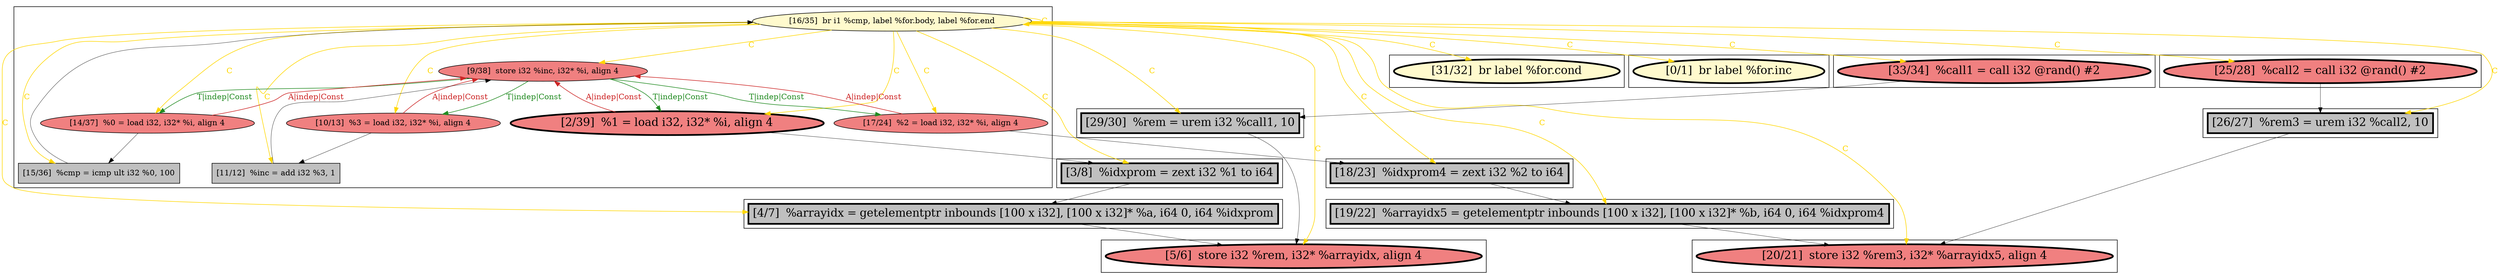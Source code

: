 
digraph G {



node338->node346 [style=solid,color=gold,label="C",penwidth=1.0,fontcolor=gold ]
node336->node337 [style=solid,color=forestgreen,label="T|indep|Const",penwidth=1.0,fontcolor=forestgreen ]
node341->node339 [style=solid,color=black,label="",penwidth=0.5,fontcolor=black ]
node338->node345 [style=solid,color=gold,label="C",penwidth=1.0,fontcolor=gold ]
node340->node335 [style=solid,color=black,label="",penwidth=0.5,fontcolor=black ]
node334->node336 [style=solid,color=firebrick3,label="A|indep|Const",penwidth=1.0,fontcolor=firebrick3 ]
node338->node338 [style=solid,color=gold,label="C",penwidth=1.0,fontcolor=gold ]
node338->node328 [style=solid,color=gold,label="C",penwidth=1.0,fontcolor=gold ]
node330->node333 [style=solid,color=black,label="",penwidth=0.5,fontcolor=black ]
node331->node330 [style=solid,color=black,label="",penwidth=0.5,fontcolor=black ]
node340->node336 [style=solid,color=firebrick3,label="A|indep|Const",penwidth=1.0,fontcolor=firebrick3 ]
node338->node331 [style=solid,color=gold,label="C",penwidth=1.0,fontcolor=gold ]
node338->node330 [style=solid,color=gold,label="C",penwidth=1.0,fontcolor=gold ]
node338->node333 [style=solid,color=gold,label="C",penwidth=1.0,fontcolor=gold ]
node337->node329 [style=solid,color=black,label="",penwidth=0.5,fontcolor=black ]
node338->node342 [style=solid,color=gold,label="C",penwidth=1.0,fontcolor=gold ]
node338->node327 [style=solid,color=gold,label="C",penwidth=1.0,fontcolor=gold ]
node329->node328 [style=solid,color=black,label="",penwidth=0.5,fontcolor=black ]
node339->node338 [style=solid,color=black,label="",penwidth=0.5,fontcolor=black ]
node338->node341 [style=solid,color=gold,label="C",penwidth=1.0,fontcolor=gold ]
node332->node345 [style=solid,color=black,label="",penwidth=0.5,fontcolor=black ]
node338->node334 [style=solid,color=gold,label="C",penwidth=1.0,fontcolor=gold ]
node335->node336 [style=solid,color=black,label="",penwidth=0.5,fontcolor=black ]
node338->node339 [style=solid,color=gold,label="C",penwidth=1.0,fontcolor=gold ]
node338->node344 [style=solid,color=gold,label="C",penwidth=1.0,fontcolor=gold ]
node338->node343 [style=solid,color=gold,label="C",penwidth=1.0,fontcolor=gold ]
node338->node337 [style=solid,color=gold,label="C",penwidth=1.0,fontcolor=gold ]
node328->node345 [style=solid,color=black,label="",penwidth=0.5,fontcolor=black ]
node338->node332 [style=solid,color=gold,label="C",penwidth=1.0,fontcolor=gold ]
node341->node336 [style=solid,color=firebrick3,label="A|indep|Const",penwidth=1.0,fontcolor=firebrick3 ]
node346->node344 [style=solid,color=black,label="",penwidth=0.5,fontcolor=black ]
node334->node331 [style=solid,color=black,label="",penwidth=0.5,fontcolor=black ]
node338->node340 [style=solid,color=gold,label="C",penwidth=1.0,fontcolor=gold ]
node338->node335 [style=solid,color=gold,label="C",penwidth=1.0,fontcolor=gold ]
node336->node340 [style=solid,color=forestgreen,label="T|indep|Const",penwidth=1.0,fontcolor=forestgreen ]
node344->node333 [style=solid,color=black,label="",penwidth=0.5,fontcolor=black ]
node343->node332 [style=solid,color=black,label="",penwidth=0.5,fontcolor=black ]
node338->node329 [style=solid,color=gold,label="C",penwidth=1.0,fontcolor=gold ]
node336->node341 [style=solid,color=forestgreen,label="T|indep|Const",penwidth=1.0,fontcolor=forestgreen ]
node337->node336 [style=solid,color=firebrick3,label="A|indep|Const",penwidth=1.0,fontcolor=firebrick3 ]
node338->node336 [style=solid,color=gold,label="C",penwidth=1.0,fontcolor=gold ]
node336->node334 [style=solid,color=forestgreen,label="T|indep|Const",penwidth=1.0,fontcolor=forestgreen ]


subgraph cluster11 {


node345 [penwidth=3.0,fontsize=20,fillcolor=lightcoral,label="[5/6]  store i32 %rem, i32* %arrayidx, align 4",shape=ellipse,style=filled ]



}

subgraph cluster10 {


node344 [penwidth=3.0,fontsize=20,fillcolor=grey,label="[26/27]  %rem3 = urem i32 %call2, 10",shape=rectangle,style=filled ]



}

subgraph cluster9 {


node343 [penwidth=3.0,fontsize=20,fillcolor=lightcoral,label="[33/34]  %call1 = call i32 @rand() #2",shape=ellipse,style=filled ]



}

subgraph cluster8 {


node342 [penwidth=3.0,fontsize=20,fillcolor=lemonchiffon,label="[31/32]  br label %for.cond",shape=ellipse,style=filled ]



}

subgraph cluster7 {


node341 [fillcolor=lightcoral,label="[14/37]  %0 = load i32, i32* %i, align 4",shape=ellipse,style=filled ]
node340 [fillcolor=lightcoral,label="[10/13]  %3 = load i32, i32* %i, align 4",shape=ellipse,style=filled ]
node335 [fillcolor=grey,label="[11/12]  %inc = add i32 %3, 1",shape=rectangle,style=filled ]
node334 [fillcolor=lightcoral,label="[17/24]  %2 = load i32, i32* %i, align 4",shape=ellipse,style=filled ]
node336 [fillcolor=lightcoral,label="[9/38]  store i32 %inc, i32* %i, align 4",shape=ellipse,style=filled ]
node337 [penwidth=3.0,fontsize=20,fillcolor=lightcoral,label="[2/39]  %1 = load i32, i32* %i, align 4",shape=ellipse,style=filled ]
node338 [fillcolor=lemonchiffon,label="[16/35]  br i1 %cmp, label %for.body, label %for.end",shape=ellipse,style=filled ]
node339 [fillcolor=grey,label="[15/36]  %cmp = icmp ult i32 %0, 100",shape=rectangle,style=filled ]



}

subgraph cluster6 {


node333 [penwidth=3.0,fontsize=20,fillcolor=lightcoral,label="[20/21]  store i32 %rem3, i32* %arrayidx5, align 4",shape=ellipse,style=filled ]



}

subgraph cluster0 {


node327 [penwidth=3.0,fontsize=20,fillcolor=lemonchiffon,label="[0/1]  br label %for.inc",shape=ellipse,style=filled ]



}

subgraph cluster12 {


node346 [penwidth=3.0,fontsize=20,fillcolor=lightcoral,label="[25/28]  %call2 = call i32 @rand() #2",shape=ellipse,style=filled ]



}

subgraph cluster5 {


node332 [penwidth=3.0,fontsize=20,fillcolor=grey,label="[29/30]  %rem = urem i32 %call1, 10",shape=rectangle,style=filled ]



}

subgraph cluster1 {


node328 [penwidth=3.0,fontsize=20,fillcolor=grey,label="[4/7]  %arrayidx = getelementptr inbounds [100 x i32], [100 x i32]* %a, i64 0, i64 %idxprom",shape=rectangle,style=filled ]



}

subgraph cluster2 {


node329 [penwidth=3.0,fontsize=20,fillcolor=grey,label="[3/8]  %idxprom = zext i32 %1 to i64",shape=rectangle,style=filled ]



}

subgraph cluster3 {


node330 [penwidth=3.0,fontsize=20,fillcolor=grey,label="[19/22]  %arrayidx5 = getelementptr inbounds [100 x i32], [100 x i32]* %b, i64 0, i64 %idxprom4",shape=rectangle,style=filled ]



}

subgraph cluster4 {


node331 [penwidth=3.0,fontsize=20,fillcolor=grey,label="[18/23]  %idxprom4 = zext i32 %2 to i64",shape=rectangle,style=filled ]



}

}
